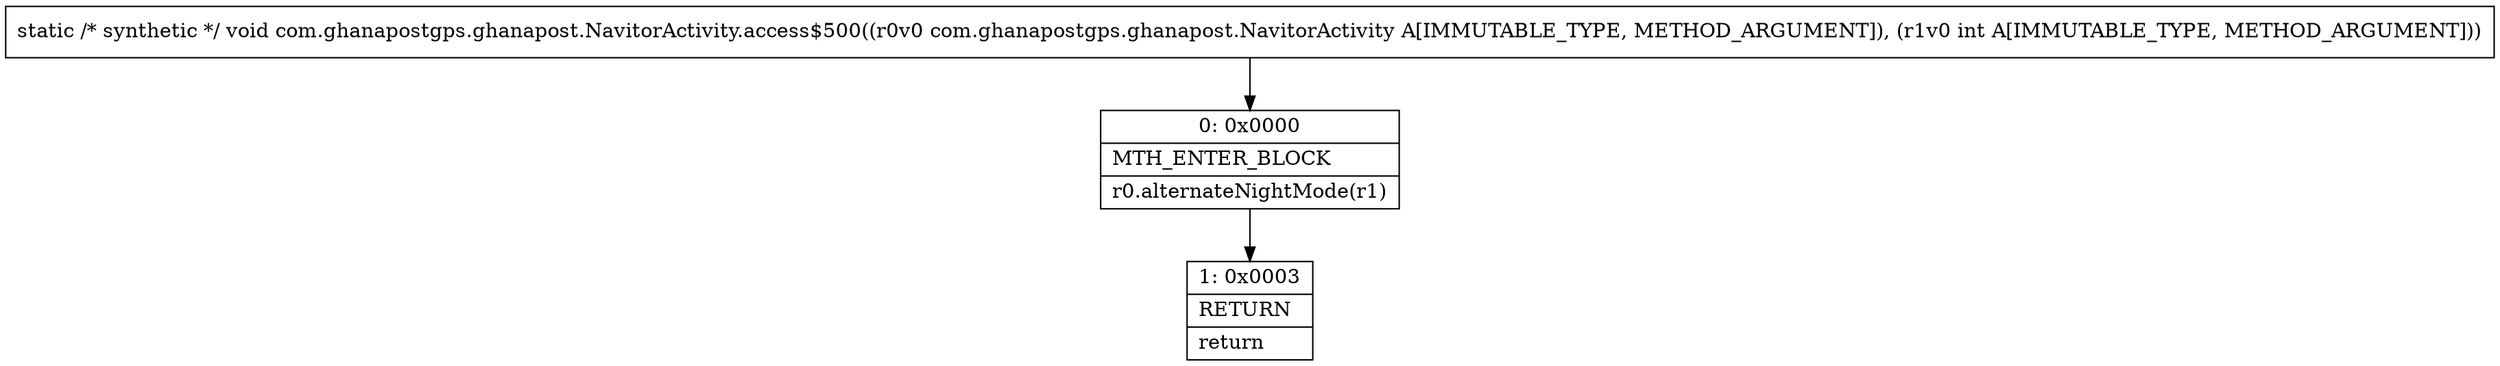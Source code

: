 digraph "CFG forcom.ghanapostgps.ghanapost.NavitorActivity.access$500(Lcom\/ghanapostgps\/ghanapost\/NavitorActivity;I)V" {
Node_0 [shape=record,label="{0\:\ 0x0000|MTH_ENTER_BLOCK\l|r0.alternateNightMode(r1)\l}"];
Node_1 [shape=record,label="{1\:\ 0x0003|RETURN\l|return\l}"];
MethodNode[shape=record,label="{static \/* synthetic *\/ void com.ghanapostgps.ghanapost.NavitorActivity.access$500((r0v0 com.ghanapostgps.ghanapost.NavitorActivity A[IMMUTABLE_TYPE, METHOD_ARGUMENT]), (r1v0 int A[IMMUTABLE_TYPE, METHOD_ARGUMENT])) }"];
MethodNode -> Node_0;
Node_0 -> Node_1;
}

